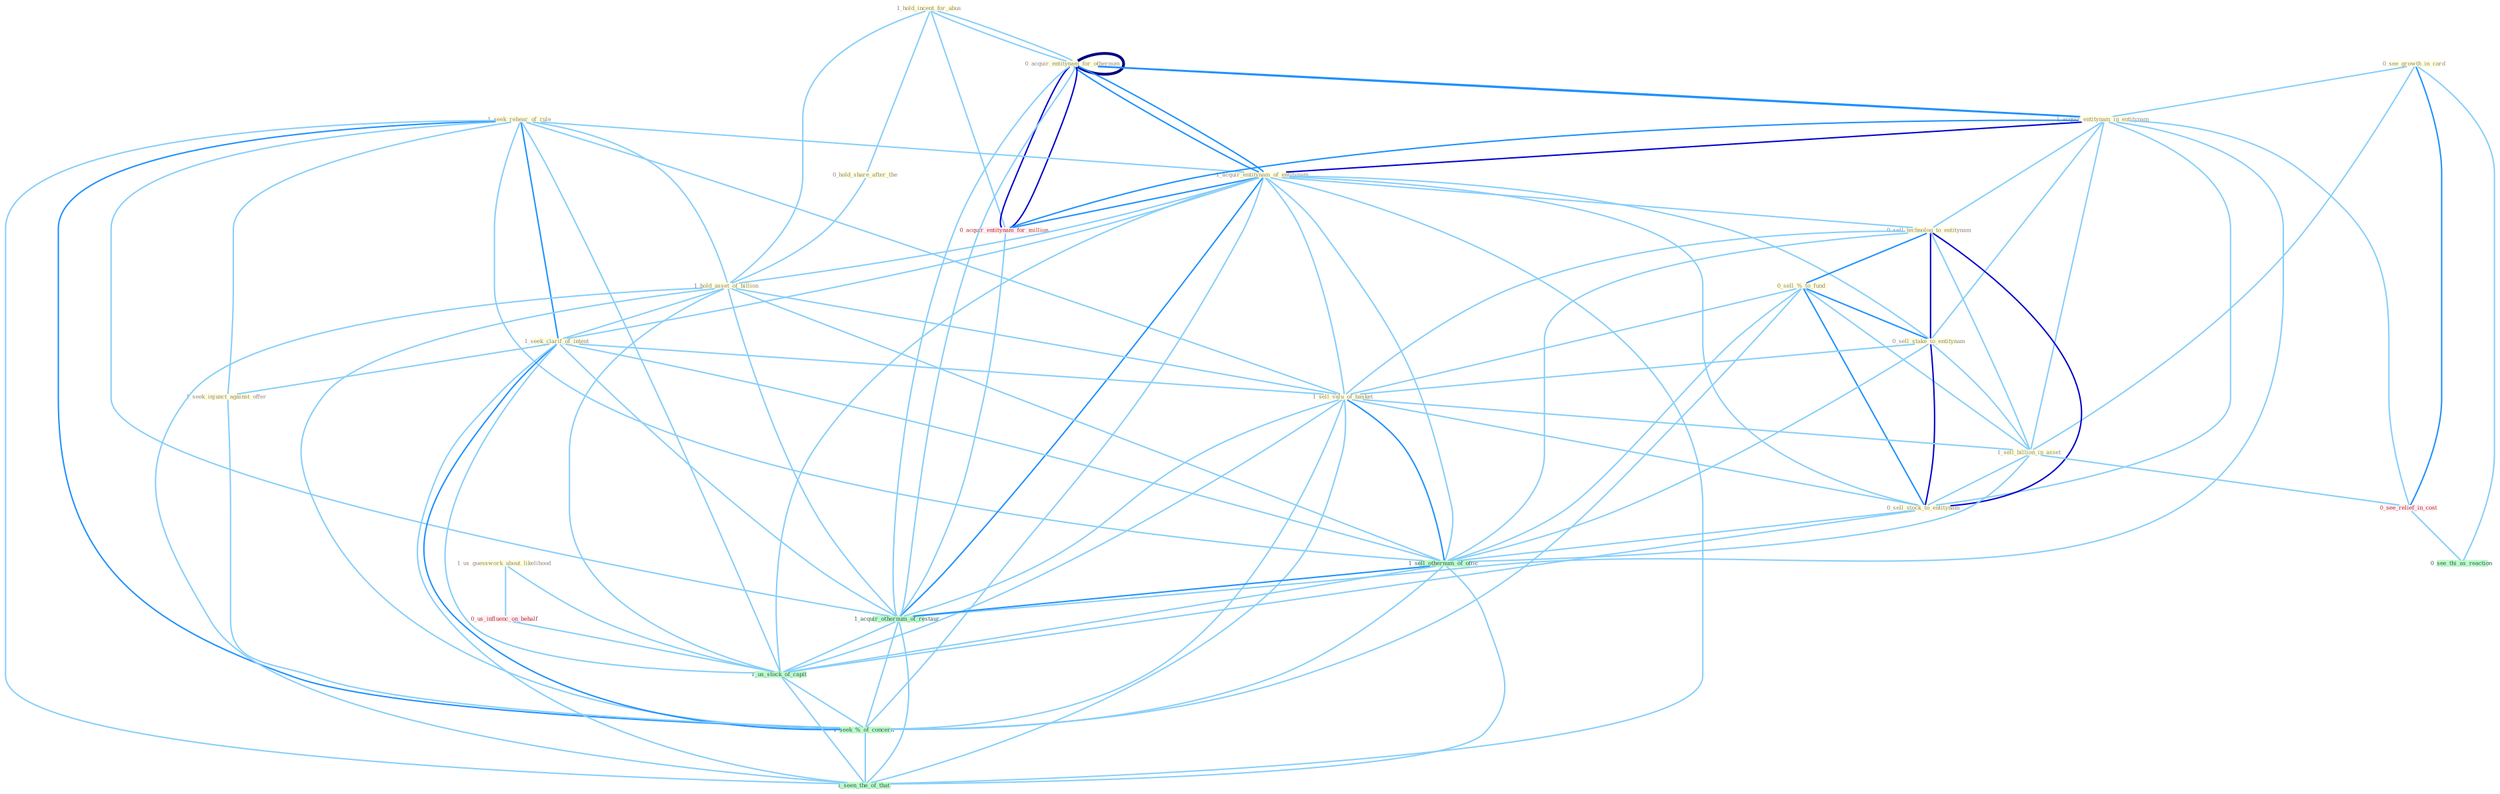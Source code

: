 Graph G{ 
    node
    [shape=polygon,style=filled,width=.5,height=.06,color="#BDFCC9",fixedsize=true,fontsize=4,
    fontcolor="#2f4f4f"];
    {node
    [color="#ffffe0", fontcolor="#8b7d6b"] "1_hold_incent_for_abus " "0_see_growth_in_card " "0_hold_share_after_the " "0_acquir_entitynam_for_othernum " "1_seek_rehear_of_rule " "1_us_guesswork_about_likelihood " "1_acquir_entitynam_in_entitynam " "1_acquir_entitynam_of_entitynam " "0_acquir_entitynam_for_othernum " "1_hold_asset_of_billion " "0_sell_technolog_to_entitynam " "0_sell_%_to_fund " "0_sell_stake_to_entitynam " "1_seek_clarif_of_intent " "1_sell_valu_of_basket " "1_seek_injunct_against_offer " "1_sell_billion_in_asset " "0_sell_stock_to_entitynam "}
{node [color="#fff0f5", fontcolor="#b22222"] "0_acquir_entitynam_for_million " "0_us_influenc_on_behalf " "0_see_relief_in_cost "}
edge [color="#B0E2FF"];

	"1_hold_incent_for_abus " -- "0_hold_share_after_the " [w="1", color="#87cefa" ];
	"1_hold_incent_for_abus " -- "0_acquir_entitynam_for_othernum " [w="1", color="#87cefa" ];
	"1_hold_incent_for_abus " -- "0_acquir_entitynam_for_othernum " [w="1", color="#87cefa" ];
	"1_hold_incent_for_abus " -- "1_hold_asset_of_billion " [w="1", color="#87cefa" ];
	"1_hold_incent_for_abus " -- "0_acquir_entitynam_for_million " [w="1", color="#87cefa" ];
	"0_see_growth_in_card " -- "1_acquir_entitynam_in_entitynam " [w="1", color="#87cefa" ];
	"0_see_growth_in_card " -- "1_sell_billion_in_asset " [w="1", color="#87cefa" ];
	"0_see_growth_in_card " -- "0_see_relief_in_cost " [w="2", color="#1e90ff" , len=0.8];
	"0_see_growth_in_card " -- "0_see_thi_as_reaction " [w="1", color="#87cefa" ];
	"0_hold_share_after_the " -- "1_hold_asset_of_billion " [w="1", color="#87cefa" ];
	"0_acquir_entitynam_for_othernum " -- "1_acquir_entitynam_in_entitynam " [w="2", color="#1e90ff" , len=0.8];
	"0_acquir_entitynam_for_othernum " -- "1_acquir_entitynam_of_entitynam " [w="2", color="#1e90ff" , len=0.8];
	"0_acquir_entitynam_for_othernum " -- "0_acquir_entitynam_for_othernum " [w="4", style=bold, color="#000080", len=0.4];
	"0_acquir_entitynam_for_othernum " -- "0_acquir_entitynam_for_million " [w="3", color="#0000cd" , len=0.6];
	"0_acquir_entitynam_for_othernum " -- "1_acquir_othernum_of_restaur " [w="1", color="#87cefa" ];
	"1_seek_rehear_of_rule " -- "1_acquir_entitynam_of_entitynam " [w="1", color="#87cefa" ];
	"1_seek_rehear_of_rule " -- "1_hold_asset_of_billion " [w="1", color="#87cefa" ];
	"1_seek_rehear_of_rule " -- "1_seek_clarif_of_intent " [w="2", color="#1e90ff" , len=0.8];
	"1_seek_rehear_of_rule " -- "1_sell_valu_of_basket " [w="1", color="#87cefa" ];
	"1_seek_rehear_of_rule " -- "1_seek_injunct_against_offer " [w="1", color="#87cefa" ];
	"1_seek_rehear_of_rule " -- "1_sell_othernum_of_offic " [w="1", color="#87cefa" ];
	"1_seek_rehear_of_rule " -- "1_acquir_othernum_of_restaur " [w="1", color="#87cefa" ];
	"1_seek_rehear_of_rule " -- "1_us_stock_of_capit " [w="1", color="#87cefa" ];
	"1_seek_rehear_of_rule " -- "1_seek_%_of_concern " [w="2", color="#1e90ff" , len=0.8];
	"1_seek_rehear_of_rule " -- "1_seen_the_of_that " [w="1", color="#87cefa" ];
	"1_us_guesswork_about_likelihood " -- "0_us_influenc_on_behalf " [w="1", color="#87cefa" ];
	"1_us_guesswork_about_likelihood " -- "1_us_stock_of_capit " [w="1", color="#87cefa" ];
	"1_acquir_entitynam_in_entitynam " -- "1_acquir_entitynam_of_entitynam " [w="3", color="#0000cd" , len=0.6];
	"1_acquir_entitynam_in_entitynam " -- "0_acquir_entitynam_for_othernum " [w="2", color="#1e90ff" , len=0.8];
	"1_acquir_entitynam_in_entitynam " -- "0_sell_technolog_to_entitynam " [w="1", color="#87cefa" ];
	"1_acquir_entitynam_in_entitynam " -- "0_sell_stake_to_entitynam " [w="1", color="#87cefa" ];
	"1_acquir_entitynam_in_entitynam " -- "1_sell_billion_in_asset " [w="1", color="#87cefa" ];
	"1_acquir_entitynam_in_entitynam " -- "0_sell_stock_to_entitynam " [w="1", color="#87cefa" ];
	"1_acquir_entitynam_in_entitynam " -- "0_acquir_entitynam_for_million " [w="2", color="#1e90ff" , len=0.8];
	"1_acquir_entitynam_in_entitynam " -- "0_see_relief_in_cost " [w="1", color="#87cefa" ];
	"1_acquir_entitynam_in_entitynam " -- "1_acquir_othernum_of_restaur " [w="1", color="#87cefa" ];
	"1_acquir_entitynam_of_entitynam " -- "0_acquir_entitynam_for_othernum " [w="2", color="#1e90ff" , len=0.8];
	"1_acquir_entitynam_of_entitynam " -- "1_hold_asset_of_billion " [w="1", color="#87cefa" ];
	"1_acquir_entitynam_of_entitynam " -- "0_sell_technolog_to_entitynam " [w="1", color="#87cefa" ];
	"1_acquir_entitynam_of_entitynam " -- "0_sell_stake_to_entitynam " [w="1", color="#87cefa" ];
	"1_acquir_entitynam_of_entitynam " -- "1_seek_clarif_of_intent " [w="1", color="#87cefa" ];
	"1_acquir_entitynam_of_entitynam " -- "1_sell_valu_of_basket " [w="1", color="#87cefa" ];
	"1_acquir_entitynam_of_entitynam " -- "0_sell_stock_to_entitynam " [w="1", color="#87cefa" ];
	"1_acquir_entitynam_of_entitynam " -- "0_acquir_entitynam_for_million " [w="2", color="#1e90ff" , len=0.8];
	"1_acquir_entitynam_of_entitynam " -- "1_sell_othernum_of_offic " [w="1", color="#87cefa" ];
	"1_acquir_entitynam_of_entitynam " -- "1_acquir_othernum_of_restaur " [w="2", color="#1e90ff" , len=0.8];
	"1_acquir_entitynam_of_entitynam " -- "1_us_stock_of_capit " [w="1", color="#87cefa" ];
	"1_acquir_entitynam_of_entitynam " -- "1_seek_%_of_concern " [w="1", color="#87cefa" ];
	"1_acquir_entitynam_of_entitynam " -- "1_seen_the_of_that " [w="1", color="#87cefa" ];
	"0_acquir_entitynam_for_othernum " -- "0_acquir_entitynam_for_million " [w="3", color="#0000cd" , len=0.6];
	"0_acquir_entitynam_for_othernum " -- "1_acquir_othernum_of_restaur " [w="1", color="#87cefa" ];
	"1_hold_asset_of_billion " -- "1_seek_clarif_of_intent " [w="1", color="#87cefa" ];
	"1_hold_asset_of_billion " -- "1_sell_valu_of_basket " [w="1", color="#87cefa" ];
	"1_hold_asset_of_billion " -- "1_sell_othernum_of_offic " [w="1", color="#87cefa" ];
	"1_hold_asset_of_billion " -- "1_acquir_othernum_of_restaur " [w="1", color="#87cefa" ];
	"1_hold_asset_of_billion " -- "1_us_stock_of_capit " [w="1", color="#87cefa" ];
	"1_hold_asset_of_billion " -- "1_seek_%_of_concern " [w="1", color="#87cefa" ];
	"1_hold_asset_of_billion " -- "1_seen_the_of_that " [w="1", color="#87cefa" ];
	"0_sell_technolog_to_entitynam " -- "0_sell_%_to_fund " [w="2", color="#1e90ff" , len=0.8];
	"0_sell_technolog_to_entitynam " -- "0_sell_stake_to_entitynam " [w="3", color="#0000cd" , len=0.6];
	"0_sell_technolog_to_entitynam " -- "1_sell_valu_of_basket " [w="1", color="#87cefa" ];
	"0_sell_technolog_to_entitynam " -- "1_sell_billion_in_asset " [w="1", color="#87cefa" ];
	"0_sell_technolog_to_entitynam " -- "0_sell_stock_to_entitynam " [w="3", color="#0000cd" , len=0.6];
	"0_sell_technolog_to_entitynam " -- "1_sell_othernum_of_offic " [w="1", color="#87cefa" ];
	"0_sell_%_to_fund " -- "0_sell_stake_to_entitynam " [w="2", color="#1e90ff" , len=0.8];
	"0_sell_%_to_fund " -- "1_sell_valu_of_basket " [w="1", color="#87cefa" ];
	"0_sell_%_to_fund " -- "1_sell_billion_in_asset " [w="1", color="#87cefa" ];
	"0_sell_%_to_fund " -- "0_sell_stock_to_entitynam " [w="2", color="#1e90ff" , len=0.8];
	"0_sell_%_to_fund " -- "1_sell_othernum_of_offic " [w="1", color="#87cefa" ];
	"0_sell_%_to_fund " -- "1_seek_%_of_concern " [w="1", color="#87cefa" ];
	"0_sell_stake_to_entitynam " -- "1_sell_valu_of_basket " [w="1", color="#87cefa" ];
	"0_sell_stake_to_entitynam " -- "1_sell_billion_in_asset " [w="1", color="#87cefa" ];
	"0_sell_stake_to_entitynam " -- "0_sell_stock_to_entitynam " [w="3", color="#0000cd" , len=0.6];
	"0_sell_stake_to_entitynam " -- "1_sell_othernum_of_offic " [w="1", color="#87cefa" ];
	"1_seek_clarif_of_intent " -- "1_sell_valu_of_basket " [w="1", color="#87cefa" ];
	"1_seek_clarif_of_intent " -- "1_seek_injunct_against_offer " [w="1", color="#87cefa" ];
	"1_seek_clarif_of_intent " -- "1_sell_othernum_of_offic " [w="1", color="#87cefa" ];
	"1_seek_clarif_of_intent " -- "1_acquir_othernum_of_restaur " [w="1", color="#87cefa" ];
	"1_seek_clarif_of_intent " -- "1_us_stock_of_capit " [w="1", color="#87cefa" ];
	"1_seek_clarif_of_intent " -- "1_seek_%_of_concern " [w="2", color="#1e90ff" , len=0.8];
	"1_seek_clarif_of_intent " -- "1_seen_the_of_that " [w="1", color="#87cefa" ];
	"1_sell_valu_of_basket " -- "1_sell_billion_in_asset " [w="1", color="#87cefa" ];
	"1_sell_valu_of_basket " -- "0_sell_stock_to_entitynam " [w="1", color="#87cefa" ];
	"1_sell_valu_of_basket " -- "1_sell_othernum_of_offic " [w="2", color="#1e90ff" , len=0.8];
	"1_sell_valu_of_basket " -- "1_acquir_othernum_of_restaur " [w="1", color="#87cefa" ];
	"1_sell_valu_of_basket " -- "1_us_stock_of_capit " [w="1", color="#87cefa" ];
	"1_sell_valu_of_basket " -- "1_seek_%_of_concern " [w="1", color="#87cefa" ];
	"1_sell_valu_of_basket " -- "1_seen_the_of_that " [w="1", color="#87cefa" ];
	"1_seek_injunct_against_offer " -- "1_seek_%_of_concern " [w="1", color="#87cefa" ];
	"1_sell_billion_in_asset " -- "0_sell_stock_to_entitynam " [w="1", color="#87cefa" ];
	"1_sell_billion_in_asset " -- "1_sell_othernum_of_offic " [w="1", color="#87cefa" ];
	"1_sell_billion_in_asset " -- "0_see_relief_in_cost " [w="1", color="#87cefa" ];
	"0_sell_stock_to_entitynam " -- "1_sell_othernum_of_offic " [w="1", color="#87cefa" ];
	"0_sell_stock_to_entitynam " -- "1_us_stock_of_capit " [w="1", color="#87cefa" ];
	"0_acquir_entitynam_for_million " -- "1_acquir_othernum_of_restaur " [w="1", color="#87cefa" ];
	"1_sell_othernum_of_offic " -- "1_acquir_othernum_of_restaur " [w="2", color="#1e90ff" , len=0.8];
	"1_sell_othernum_of_offic " -- "1_us_stock_of_capit " [w="1", color="#87cefa" ];
	"1_sell_othernum_of_offic " -- "1_seek_%_of_concern " [w="1", color="#87cefa" ];
	"1_sell_othernum_of_offic " -- "1_seen_the_of_that " [w="1", color="#87cefa" ];
	"0_us_influenc_on_behalf " -- "1_us_stock_of_capit " [w="1", color="#87cefa" ];
	"0_see_relief_in_cost " -- "0_see_thi_as_reaction " [w="1", color="#87cefa" ];
	"1_acquir_othernum_of_restaur " -- "1_us_stock_of_capit " [w="1", color="#87cefa" ];
	"1_acquir_othernum_of_restaur " -- "1_seek_%_of_concern " [w="1", color="#87cefa" ];
	"1_acquir_othernum_of_restaur " -- "1_seen_the_of_that " [w="1", color="#87cefa" ];
	"1_us_stock_of_capit " -- "1_seek_%_of_concern " [w="1", color="#87cefa" ];
	"1_us_stock_of_capit " -- "1_seen_the_of_that " [w="1", color="#87cefa" ];
	"1_seek_%_of_concern " -- "1_seen_the_of_that " [w="1", color="#87cefa" ];
}